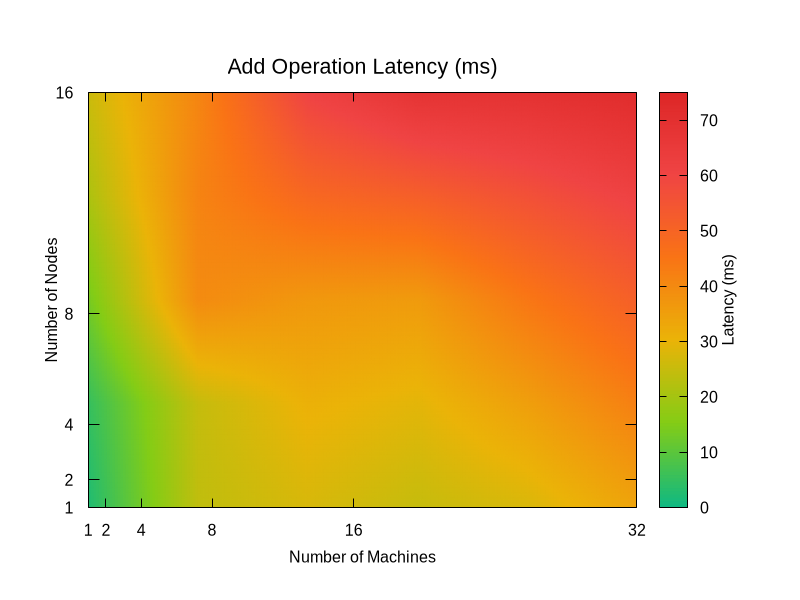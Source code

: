 # DSM Ring Performance Heatmaps
# Save this as heatmaps.gnuplot and run with: gnuplot heatmaps.gnuplot

# ==============================================================================
# ADD LATENCY HEATMAP
# ==============================================================================

set terminal pngcairo size 800,600 enhanced font 'Arial,12'
set output 'add_latency_heatmap.png'

set title "Add Operation Latency (ms)" font "Arial,16"
set xlabel "Number of Machines"
set ylabel "Number of Nodes"

set xtics ("1" 1, "2" 2, "4" 4, "8" 8, "16" 16, "32" 32)
set ytics ("1" 1, "2" 2, "4" 4, "8" 8, "16" 16)

set palette defined (0 '#10b981', 0.2 '#84cc16', 0.4 '#eab308', 0.6 '#f97316', 0.8 '#ef4444', 1.0 '#dc2626')
set cbrange [0:75]
set cblabel "Latency (ms)"

set view map
set dgrid3d 5,6 splines
set pm3d interpolate 0,0

# Data: machines nodes latency
$data_add << EOD
1 1 2.0
2 1 5.0
4 1 15.25
8 1 25.5
16 1 25.75
1 2 6.0
2 2 13.5
4 2 17.5
8 2 25.0
16 2 29.69
2 4 7.5
4 4 10.0
8 4 25.25
16 4 28.5
4 8 24.25
8 8 40.5
16 8 30.56
32 8 49.88
8 16 42.63
16 16 66.56
32 16 71.63
EOD

splot $data_add using 1:2:3 with pm3d notitle

# Add text labels
set label 1 "2.0" at 1,1,2.0 center front
set label 2 "5.0" at 2,1,5.0 center front
set label 3 "15.3" at 4,1,15.25 center front
set label 4 "25.5" at 8,1,25.5 center front
set label 5 "25.8" at 16,1,25.75 center front
set label 6 "6.0" at 1,2,6.0 center front
set label 7 "13.5" at 2,2,13.5 center front
set label 8 "17.5" at 4,2,17.5 center front
set label 9 "25.0" at 8,2,25.0 center front
set label 10 "29.7" at 16,2,29.69 center front
set label 11 "7.5" at 2,4,7.5 center front
set label 12 "10.0" at 4,4,10.0 center front
set label 13 "25.3" at 8,4,25.25 center front
set label 14 "28.5" at 16,4,28.5 center front
set label 15 "24.3" at 4,8,24.25 center front
set label 16 "40.5" at 8,8,40.5 center front
set label 17 "30.6" at 16,8,30.56 center front
set label 18 "49.9" at 32,8,49.88 center front
set label 19 "42.6" at 8,16,42.63 center front
set label 20 "66.6" at 16,16,66.56 center front
set label 21 "71.6" at 32,16,71.63 center front

replot

# ==============================================================================
# LOOKUP LATENCY HEATMAP
# ==============================================================================

unset label
set output 'lookup_latency_heatmap.png'
set title "Lookup Operation Latency (ms)" font "Arial,16"
set cbrange [0:60]

$data_look << EOD
1 1 3.0
2 1 4.0
4 1 5.75
8 1 3.875
16 1 17.56
1 2 1.0
2 2 4.0
4 2 6.0
8 2 8.5
16 2 18.31
2 4 6.5
4 4 19.5
8 4 12.63
16 4 22.0
4 8 10.75
8 8 26.38
16 8 26.19
32 8 43.41
8 16 26.13
16 16 33.56
32 16 59.09
EOD

splot $data_look using 1:2:3 with pm3d notitle

set label 1 "3.0" at 1,1,3.0 center front
set label 2 "4.0" at 2,1,4.0 center front
set label 3 "5.8" at 4,1,5.75 center front
set label 4 "3.9" at 8,1,3.875 center front
set label 5 "17.6" at 16,1,17.56 center front
set label 6 "1.0" at 1,2,1.0 center front
set label 7 "4.0" at 2,2,4.0 center front
set label 8 "6.0" at 4,2,6.0 center front
set label 9 "8.5" at 8,2,8.5 center front
set label 10 "18.3" at 16,2,18.31 center front
set label 11 "6.5" at 2,4,6.5 center front
set label 12 "19.5" at 4,4,19.5 center front
set label 13 "12.6" at 8,4,12.63 center front
set label 14 "22.0" at 16,4,22.0 center front
set label 15 "10.8" at 4,8,10.75 center front
set label 16 "26.4" at 8,8,26.38 center front
set label 17 "26.2" at 16,8,26.19 center front
set label 18 "43.4" at 32,8,43.41 center front
set label 19 "26.1" at 8,16,26.13 center front
set label 20 "33.6" at 16,16,33.56 center front
set label 21 "59.1" at 32,16,59.09 center front

replot

# ==============================================================================
# STORAGE BALANCE HEATMAP
# ==============================================================================

unset label
set output 'storage_balance_heatmap.png'
set title "Storage Balance Ratio (Max/Min)" font "Arial,16"
set cbrange [1:100]
set logscale cb
set cblabel "Balance Ratio (log scale)"

$data_balance << EOD
1 1 1.0
2 1 1.0
4 1 1.0
8 1 1.0
16 1 1.0
1 2 3.67
2 2 1.03
4 2 1.12
8 2 1.71
16 2 5.93
2 4 8.17
4 4 2.42
8 4 4.81
16 4 13.14
4 8 20.88
8 8 11.92
16 8 13.83
32 8 482.05
8 16 66.67
16 16 19.57
32 16 31.66
EOD

splot $data_balance using 1:2:3 with pm3d notitle

set label 1 "1.0" at 1,1,1.0 center front
set label 2 "1.0" at 2,1,1.0 center front
set label 3 "1.0" at 4,1,1.0 center front
set label 4 "1.0" at 8,1,1.0 center front
set label 5 "1.0" at 16,1,1.0 center front
set label 6 "3.7" at 1,2,3.67 center front
set label 7 "1.0" at 2,2,1.03 center front
set label 8 "1.1" at 4,2,1.12 center front
set label 9 "1.7" at 8,2,1.71 center front
set label 10 "5.9" at 16,2,5.93 center front
set label 11 "8.2" at 2,4,8.17 center front
set label 12 "2.4" at 4,4,2.42 center front
set label 13 "4.8" at 8,4,4.81 center front
set label 14 "13.1" at 16,4,13.14 center front
set label 15 "20.9" at 4,8,20.88 center front
set label 16 "11.9" at 8,8,11.92 center front
set label 17 "13.8" at 16,8,13.83 center front
set label 18 "482!" at 32,8,482.05 center front tc rgb "red"
set label 19 "66.7" at 8,16,66.67 center front
set label 20 "19.6" at 16,16,19.57 center front
set label 21 "31.7" at 32,16,31.66 center front

replot

print "Generated three heatmap images:"
print "  - add_latency_heatmap.png"
print "  - lookup_latency_heatmap.png"
print "  - storage_balance_heatmap.png"
